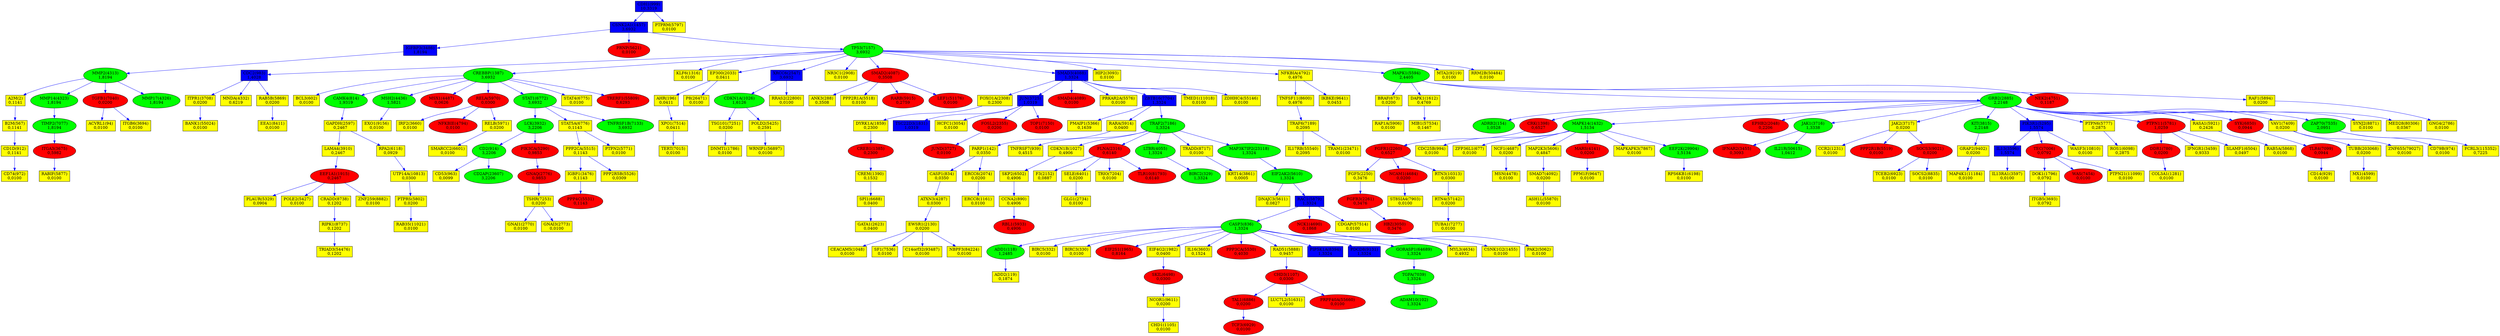digraph tmp_ans7 {
N_0 [shape = ellipse, style = filled, fillcolor = green, label = "ADD1(118)\n1,2485"];
N_1 [shape = box, style = filled, fillcolor = yellow, label = "ADD2(119)\n0,1874"];
N_2 [shape = box, style = filled, fillcolor = yellow, label = "PARP1(142)\n0,0350"];
N_3 [shape = ellipse, style = filled, fillcolor = green, label = "ADRB2(154)\n1,0528"];
N_4 [shape = box, style = filled, fillcolor = yellow, label = "AHR(196)\n0,0411"];
N_5 [shape = box, style = filled, fillcolor = yellow, label = "A2M(2)\n0,1141"];
N_6 [shape = box, style = filled, fillcolor = yellow, label = "ACVRL1(94)\n0,0100"];
N_7 [shape = box, style = filled, fillcolor = yellow, label = "BIRC5(332)\n0,0100"];
N_8 [shape = ellipse, style = filled, fillcolor = green, label = "ADAM10(102)\n1,3324"];
N_9 [shape = box, style = filled, fillcolor = yellow, label = "B2M(567)\n0,1141"];
N_10 [shape = box, style = filled, fillcolor = yellow, label = "BRAF(673)\n0,0200"];
N_11 [shape = ellipse, style = filled, fillcolor = red, label = "DDR1(780)\n0,0200"];
N_12 [shape = box, style = filled, fillcolor = yellow, label = "CASP1(834)\n0,0350"];
N_13 [shape = ellipse, style = filled, fillcolor = green, label = "CASP3(836)\n1,3324"];
N_14 [shape = box, style = filled, fillcolor = yellow, label = "BIRC3(330)\n0,0100"];
N_15 [shape = ellipse, style = filled, fillcolor = green, label = "BIRC2(329)\n1,3324"];
N_16 [shape = ellipse, style = filled, fillcolor = green, label = "CD2(914)\n3,2206"];
N_17 [shape = box, style = filled, fillcolor = yellow, label = "TNFRSF7(939)\n0,4515"];
N_18 [shape = box, style = filled, fillcolor = yellow, label = "CD74(972)\n0,0100"];
N_19 [shape = box, style = filled, fillcolor = yellow, label = "CD1D(912)\n0,1141"];
N_20 [shape = box, style = filled, fillcolor = yellow, label = "CCNA2(890)\n0,4906"];
N_21 [shape = box, style = filled, fillcolor = blue, label = "CDC2(983)\n1,4028"];
N_22 [shape = box, style = filled, fillcolor = blue, label = "CDH1(999)\n10,3319"];
N_23 [shape = ellipse, style = filled, fillcolor = green, label = "CDKN1A(1026)\n1,6126"];
N_24 [shape = ellipse, style = filled, fillcolor = red, label = "CHD3(1107)\n0,0300"];
N_25 [shape = box, style = filled, fillcolor = yellow, label = "CDC25B(994)\n0,0100"];
N_26 [shape = box, style = filled, fillcolor = yellow, label = "CDKN1B(1027)\n0,4906"];
N_27 [shape = box, style = filled, fillcolor = yellow, label = "CCR2(1231)\n0,0100"];
N_28 [shape = box, style = filled, fillcolor = yellow, label = "BCL3(602)\n0,0100"];
N_29 [shape = ellipse, style = filled, fillcolor = red, label = "CREB1(1385)\n0,2300"];
N_30 [shape = ellipse, style = filled, fillcolor = green, label = "CREBBP(1387)\n3,6932"];
N_31 [shape = ellipse, style = filled, fillcolor = green, label = "CAMK4(814)\n1,9319"];
N_32 [shape = box, style = filled, fillcolor = yellow, label = "CREM(1390)\n0,1532"];
N_33 [shape = ellipse, style = filled, fillcolor = red, label = "CRK(1398)\n0,6527"];
N_34 [shape = box, style = filled, fillcolor = yellow, label = "ZFP36L1(677)\n0,0100"];
N_35 [shape = box, style = filled, fillcolor = blue, label = "CSNK2A1(1457)\n3,6932"];
N_36 [shape = ellipse, style = filled, fillcolor = green, label = "MAPK14(1432)\n1,5134"];
N_37 [shape = box, style = filled, fillcolor = yellow, label = "CD14(929)\n0,0100"];
N_38 [shape = box, style = filled, fillcolor = yellow, label = "DAPK1(1612)\n0,4769"];
N_39 [shape = box, style = filled, fillcolor = yellow, label = "ERCC8(1161)\n0,0100"];
N_40 [shape = box, style = filled, fillcolor = yellow, label = "DNMT1(1786)\n0,0100"];
N_41 [shape = box, style = filled, fillcolor = blue, label = "TSC22D3(1831)\n1,0319"];
N_42 [shape = ellipse, style = filled, fillcolor = red, label = "EEF1A1(1915)\n0,2467"];
N_43 [shape = box, style = filled, fillcolor = yellow, label = "KLF6(1316)\n0,0100"];
N_44 [shape = ellipse, style = filled, fillcolor = red, label = "EIF2S1(1965)\n0,8164"];
N_45 [shape = box, style = filled, fillcolor = yellow, label = "EIF4G2(1982)\n0,0400"];
N_46 [shape = box, style = filled, fillcolor = yellow, label = "EP300(2033)\n0,0411"];
N_47 [shape = ellipse, style = filled, fillcolor = red, label = "EPHB2(2048)\n0,2206"];
N_48 [shape = box, style = filled, fillcolor = yellow, label = "CEACAM5(1048)\n0,0100"];
N_49 [shape = box, style = filled, fillcolor = yellow, label = "EWSR1(2130)\n0,0200"];
N_50 [shape = box, style = filled, fillcolor = yellow, label = "F3(2152)\n0,0887"];
N_51 [shape = box, style = filled, fillcolor = yellow, label = "DOK1(1796)\n0,0792"];
N_52 [shape = box, style = filled, fillcolor = yellow, label = "COL3A1(1281)\n0,0100"];
N_53 [shape = ellipse, style = filled, fillcolor = red, label = "FGFR1(2260)\n0,6527"];
N_54 [shape = box, style = filled, fillcolor = yellow, label = "FGF5(2250)\n0,3476"];
N_55 [shape = ellipse, style = filled, fillcolor = red, label = "FGFR3(2261)\n0,3476"];
N_56 [shape = box, style = filled, fillcolor = yellow, label = "DYRK1A(1859)\n0,2300"];
N_57 [shape = ellipse, style = filled, fillcolor = red, label = "FLNA(2316)\n0,6140"];
N_58 [shape = box, style = filled, fillcolor = yellow, label = "CD79B(974)\n0,0100"];
N_59 [shape = box, style = filled, fillcolor = yellow, label = "FOXO1A(2308)\n0,2300"];
N_60 [shape = box, style = filled, fillcolor = yellow, label = "GAPDH(2597)\n0,2467"];
N_61 [shape = box, style = filled, fillcolor = blue, label = "XRCC6(2547)\n3,6932"];
N_62 [shape = box, style = filled, fillcolor = yellow, label = "CD53(963)\n0,0099"];
N_63 [shape = box, style = filled, fillcolor = yellow, label = "GNAI1(2770)\n0,0100"];
N_64 [shape = box, style = filled, fillcolor = yellow, label = "GNAI3(2773)\n0,0100"];
N_65 [shape = ellipse, style = filled, fillcolor = red, label = "GNAQ(2776)\n0,9853"];
N_66 [shape = ellipse, style = filled, fillcolor = green, label = "GRB2(2885)\n2,2148"];
N_67 [shape = box, style = filled, fillcolor = yellow, label = "NR3C1(2908)\n0,0100"];
N_68 [shape = box, style = filled, fillcolor = yellow, label = "ERCC6(2074)\n0,0200"];
N_69 [shape = ellipse, style = filled, fillcolor = red, label = "HBZ(3050)\n0,3476"];
N_70 [shape = box, style = filled, fillcolor = yellow, label = "HCFC1(3054)\n0,0100"];
N_71 [shape = box, style = filled, fillcolor = yellow, label = "CHD1(1105)\n0,0100"];
N_72 [shape = ellipse, style = filled, fillcolor = red, label = "IFNAR2(3455)\n0,3093"];
N_73 [shape = box, style = filled, fillcolor = yellow, label = "IFNGR1(3459)\n0,9333"];
N_74 [shape = box, style = filled, fillcolor = blue, label = "IL13(3596)\n1,5574"];
N_75 [shape = box, style = filled, fillcolor = yellow, label = "IL16(3603)\n0,1524"];
N_76 [shape = ellipse, style = filled, fillcolor = red, label = "ITGA3(3675)\n0,5982"];
N_77 [shape = box, style = filled, fillcolor = yellow, label = "ITGB5(3693)\n0,0792"];
N_78 [shape = box, style = filled, fillcolor = yellow, label = "ITPR1(3708)\n0,0200"];
N_79 [shape = ellipse, style = filled, fillcolor = green, label = "JAK1(3716)\n1,3338"];
N_80 [shape = box, style = filled, fillcolor = yellow, label = "JAK2(3717)\n0,0200"];
N_81 [shape = box, style = filled, fillcolor = blue, label = "JUN(3725)\n1,0319"];
N_82 [shape = ellipse, style = filled, fillcolor = red, label = "FOSL2(2355)\n0,0200"];
N_83 [shape = box, style = filled, fillcolor = yellow, label = "ANK3(288)\n0,3508"];
N_84 [shape = ellipse, style = filled, fillcolor = green, label = "KIT(3815)\n2,2148"];
N_85 [shape = box, style = filled, fillcolor = blue, label = "IGFBP3(3486)\n1,8194"];
N_86 [shape = ellipse, style = filled, fillcolor = green, label = "LCK(3932)\n3,2206"];
N_87 [shape = box, style = filled, fillcolor = yellow, label = "GATA1(2623)\n0,0400"];
N_88 [shape = ellipse, style = filled, fillcolor = green, label = "LTBR(4055)\n1,3324"];
N_89 [shape = ellipse, style = filled, fillcolor = red, label = "SMAD2(4087)\n0,3508"];
N_90 [shape = ellipse, style = filled, fillcolor = red, label = "JUND(3727)\n0,0100"];
N_91 [shape = box, style = filled, fillcolor = blue, label = "SMAD3(4088)\n1,3324"];
N_92 [shape = ellipse, style = filled, fillcolor = red, label = "SMAD4(4089)\n0,0100"];
N_93 [shape = box, style = filled, fillcolor = yellow, label = "SMAD7(4092)\n0,0200"];
N_94 [shape = box, style = filled, fillcolor = yellow, label = "IGBP1(3476)\n0,1143"];
N_95 [shape = ellipse, style = filled, fillcolor = green, label = "MMP2(4313)\n1,8194"];
N_96 [shape = ellipse, style = filled, fillcolor = green, label = "MSH2(4436)\n1,5821"];
N_97 [shape = box, style = filled, fillcolor = yellow, label = "MSN(4478)\n0,0100"];
N_98 [shape = ellipse, style = filled, fillcolor = red, label = "MSX1(4487)\n0,0626"];
N_99 [shape = box, style = filled, fillcolor = yellow, label = "MX1(4599)\n0,0100"];
N_100 [shape = ellipse, style = filled, fillcolor = red, label = "NCAM1(4684)\n0,0200"];
N_101 [shape = box, style = filled, fillcolor = yellow, label = "NCF1(4687)\n0,0200"];
N_102 [shape = box, style = filled, fillcolor = yellow, label = "CSNK1G2(1455)\n0,0100"];
N_103 [shape = box, style = filled, fillcolor = yellow, label = "HIP2(3093)\n0,0100"];
N_104 [shape = ellipse, style = filled, fillcolor = red, label = "NCK1(4690)\n0,1868"];
N_105 [shape = ellipse, style = filled, fillcolor = red, label = "NEK2(4751)\n0,1187"];
N_106 [shape = box, style = filled, fillcolor = yellow, label = "IRF2(3660)\n0,0100"];
N_107 [shape = box, style = filled, fillcolor = yellow, label = "GLG1(2734)\n0,0100"];
N_108 [shape = box, style = filled, fillcolor = yellow, label = "NFKBIA(4792)\n0,4976"];
N_109 [shape = box, style = filled, fillcolor = yellow, label = "PAK2(5062)\n0,0100"];
N_110 [shape = box, style = filled, fillcolor = blue, label = "PIK3R1(5295)\n1,5574"];
N_111 [shape = ellipse, style = filled, fillcolor = red, label = "PIK3CA(5290)\n0,9853"];
N_112 [shape = box, style = filled, fillcolor = yellow, label = "KRT14(3861)\n0,0005"];
N_113 [shape = box, style = filled, fillcolor = yellow, label = "PMAIP1(5366)\n0,1639"];
N_114 [shape = box, style = filled, fillcolor = yellow, label = "PPP2CA(5515)\n0,1143"];
N_115 [shape = ellipse, style = filled, fillcolor = red, label = "PPP2R1B(5519)\n0,0100"];
N_116 [shape = box, style = filled, fillcolor = yellow, label = "PPP2R1A(5518)\n0,0100"];
N_117 [shape = ellipse, style = filled, fillcolor = red, label = "PPP3CA(5530)\n0,4030"];
N_118 [shape = ellipse, style = filled, fillcolor = red, label = "NFKBIE(4794)\n0,0100"];
N_119 [shape = box, style = filled, fillcolor = yellow, label = "PRKAR2A(5576)\n0,0100"];
N_120 [shape = ellipse, style = filled, fillcolor = green, label = "MAPK1(5594)\n2,4405"];
N_121 [shape = ellipse, style = filled, fillcolor = green, label = "EIF2AK2(5610)\n1,3324"];
N_122 [shape = box, style = filled, fillcolor = yellow, label = "DNAJC3(5611)\n0,0827"];
N_123 [shape = ellipse, style = filled, fillcolor = red, label = "PRNP(5621)\n0,0100"];
N_124 [shape = box, style = filled, fillcolor = yellow, label = "ATXN3(4287)\n0,0300"];
N_125 [shape = box, style = filled, fillcolor = yellow, label = "LAMA4(3910)\n0,2467"];
N_126 [shape = box, style = filled, fillcolor = yellow, label = "PTPN6(5777)\n0,2875"];
N_127 [shape = box, style = filled, fillcolor = yellow, label = "PTPRM(5797)\n0,0100"];
N_128 [shape = ellipse, style = filled, fillcolor = red, label = "PTPN11(5781)\n1,0259"];
N_129 [shape = box, style = filled, fillcolor = yellow, label = "RAB5A(5868)\n0,0100"];
N_130 [shape = box, style = filled, fillcolor = blue, label = "RAC1(5879)\n1,3324"];
N_131 [shape = box, style = filled, fillcolor = yellow, label = "RAD51(5888)\n0,9457"];
N_132 [shape = box, style = filled, fillcolor = yellow, label = "RAF1(5894)\n0,0200"];
N_133 [shape = box, style = filled, fillcolor = yellow, label = "GNG4(2786)\n0,0100"];
N_134 [shape = box, style = filled, fillcolor = yellow, label = "RAP1A(5906)\n0,0100"];
N_135 [shape = box, style = filled, fillcolor = yellow, label = "RASA1(5921)\n0,2426"];
N_136 [shape = box, style = filled, fillcolor = yellow, label = "MNDA(4332)\n0,6219"];
N_137 [shape = box, style = filled, fillcolor = yellow, label = "RARA(5914)\n0,0400"];
N_138 [shape = ellipse, style = filled, fillcolor = red, label = "RBL1(5933)\n0,4906"];
N_139 [shape = ellipse, style = filled, fillcolor = red, label = "PPP4C(5531)\n0,1143"];
N_140 [shape = ellipse, style = filled, fillcolor = red, label = "RELA(5970)\n0,0300"];
N_141 [shape = box, style = filled, fillcolor = yellow, label = "RELB(5971)\n0,0200"];
N_142 [shape = box, style = filled, fillcolor = yellow, label = "RPA2(6118)\n0,0929"];
N_143 [shape = ellipse, style = filled, fillcolor = red, label = "RARB(5915)\n0,2759"];
N_144 [shape = box, style = filled, fillcolor = yellow, label = "MAP2K3(5606)\n0,4847"];
N_145 [shape = ellipse, style = filled, fillcolor = green, label = "MMP14(4323)\n1,8194"];
N_146 [shape = box, style = filled, fillcolor = yellow, label = "SELE(6401)\n0,0200"];
N_147 [shape = box, style = filled, fillcolor = yellow, label = "PTPN2(5771)\n0,0100"];
N_148 [shape = ellipse, style = filled, fillcolor = red, label = "SKIL(6498)\n0,0300"];
N_149 [shape = box, style = filled, fillcolor = yellow, label = "SLAMF1(6504)\n0,0497"];
N_150 [shape = box, style = filled, fillcolor = yellow, label = "SPI1(6688)\n0,0400"];
N_151 [shape = ellipse, style = filled, fillcolor = green, label = "STAT1(6772)\n3,6932"];
N_152 [shape = box, style = filled, fillcolor = yellow, label = "STAT5A(6776)\n0,1143"];
N_153 [shape = box, style = filled, fillcolor = yellow, label = "RPS6KB1(6198)\n0,0100"];
N_154 [shape = box, style = filled, fillcolor = yellow, label = "PLAUR(5329)\n0,0904"];
N_155 [shape = ellipse, style = filled, fillcolor = red, label = "SYK(6850)\n0,0944"];
N_156 [shape = box, style = filled, fillcolor = yellow, label = "TCEB2(6923)\n0,0100"];
N_157 [shape = ellipse, style = filled, fillcolor = red, label = "TCF3(6929)\n0,0100"];
N_158 [shape = ellipse, style = filled, fillcolor = red, label = "TAL1(6886)\n0,0200"];
N_159 [shape = box, style = filled, fillcolor = yellow, label = "SKP2(6502)\n0,4906"];
N_160 [shape = ellipse, style = filled, fillcolor = red, label = "TEC(7006)\n0,0792"];
N_161 [shape = box, style = filled, fillcolor = yellow, label = "TERT(7015)\n0,0100"];
N_162 [shape = box, style = filled, fillcolor = yellow, label = "RAB5B(5869)\n0,0200"];
N_163 [shape = ellipse, style = filled, fillcolor = green, label = "TGFA(7039)\n1,3324"];
N_164 [shape = box, style = filled, fillcolor = yellow, label = "ITGB6(3694)\n0,0100"];
N_165 [shape = ellipse, style = filled, fillcolor = red, label = "TGFB1(7040)\n0,0200"];
N_166 [shape = box, style = filled, fillcolor = yellow, label = "POLE2(5427)\n0,0100"];
N_167 [shape = ellipse, style = filled, fillcolor = red, label = "TLR4(7099)\n0,0944"];
N_168 [shape = ellipse, style = filled, fillcolor = red, label = "TOP1(7150)\n0,0100"];
N_169 [shape = ellipse, style = filled, fillcolor = green, label = "TP53(7157)\n3,6932"];
N_170 [shape = ellipse, style = filled, fillcolor = green, label = "TNFRSF1B(7133)\n3,6932"];
N_171 [shape = ellipse, style = filled, fillcolor = green, label = "TRAF2(7186)\n1,3324"];
N_172 [shape = box, style = filled, fillcolor = yellow, label = "TRAF6(7189)\n0,2095"];
N_173 [shape = box, style = filled, fillcolor = yellow, label = "TSHR(7253)\n0,0200"];
N_174 [shape = box, style = filled, fillcolor = yellow, label = "TSG101(7251)\n0,0200"];
N_175 [shape = box, style = filled, fillcolor = yellow, label = "TUBA1(7277)\n0,0100"];
N_176 [shape = ellipse, style = filled, fillcolor = red, label = "WAS(7454)\n0,0100"];
N_177 [shape = box, style = filled, fillcolor = yellow, label = "POLD2(5425)\n0,2591"];
N_178 [shape = box, style = filled, fillcolor = yellow, label = "XPO1(7514)\n0,0411"];
N_179 [shape = box, style = filled, fillcolor = yellow, label = "VAV1(7409)\n0,0200"];
N_180 [shape = ellipse, style = filled, fillcolor = green, label = "ZAP70(7535)\n2,0951"];
N_181 [shape = box, style = filled, fillcolor = blue, label = "ZBTB16(7704)\n1,3324"];
N_182 [shape = box, style = filled, fillcolor = yellow, label = "ST8SIA4(7903)\n0,0100"];
N_183 [shape = ellipse, style = filled, fillcolor = red, label = "MARS(4141)\n0,0200"];
N_184 [shape = box, style = filled, fillcolor = yellow, label = "SF1(7536)\n0,0100"];
N_185 [shape = box, style = filled, fillcolor = yellow, label = "EEA1(8411)\n0,0100"];
N_186 [shape = box, style = filled, fillcolor = yellow, label = "PTPRS(5802)\n0,0200"];
N_187 [shape = box, style = filled, fillcolor = yellow, label = "TNFSF11(8600)\n0,4976"];
N_188 [shape = box, style = filled, fillcolor = blue, label = "PIP5K1A(8394)\n1,3324"];
N_189 [shape = box, style = filled, fillcolor = yellow, label = "TRADD(8717)\n0,0100"];
N_190 [shape = box, style = filled, fillcolor = yellow, label = "RIPK1(8737)\n0,1202"];
N_191 [shape = box, style = filled, fillcolor = yellow, label = "SYNJ2(8871)\n0,0100"];
N_192 [shape = box, style = filled, fillcolor = yellow, label = "SOCS2(8835)\n0,0100"];
N_193 [shape = box, style = filled, fillcolor = yellow, label = "SMARCC2(6601)\n0,0100"];
N_194 [shape = box, style = filled, fillcolor = yellow, label = "STAT4(6775)\n0,0100"];
N_195 [shape = box, style = filled, fillcolor = yellow, label = "NCOR1(9611)\n0,0200"];
N_196 [shape = box, style = filled, fillcolor = yellow, label = "PPM1F(9647)\n0,0100"];
N_197 [shape = box, style = filled, fillcolor = yellow, label = "GRAP2(9402)\n0,0200"];
N_198 [shape = box, style = filled, fillcolor = blue, label = "PDCD8(9131)\n1,3324"];
N_199 [shape = box, style = filled, fillcolor = yellow, label = "IKBKE(9641)\n0,0453"];
N_200 [shape = box, style = filled, fillcolor = yellow, label = "RTN3(10313)\n0,0300"];
N_201 [shape = box, style = filled, fillcolor = yellow, label = "ROS1(6098)\n0,2875"];
N_202 [shape = box, style = filled, fillcolor = yellow, label = "RABIF(5877)\n0,0100"];
N_203 [shape = box, style = filled, fillcolor = yellow, label = "UTP14A(10813)\n0,0300"];
N_204 [shape = box, style = filled, fillcolor = yellow, label = "CRADD(8738)\n0,1202"];
N_205 [shape = box, style = filled, fillcolor = yellow, label = "MAP4K1(11184)\n0,0100"];
N_206 [shape = box, style = filled, fillcolor = yellow, label = "MTA2(9219)\n0,0100"];
N_207 [shape = ellipse, style = filled, fillcolor = green, label = "CD2AP(23607)\n3,2206"];
N_208 [shape = box, style = filled, fillcolor = yellow, label = "MAPKAPK3(7867)\n0,0100"];
N_209 [shape = ellipse, style = filled, fillcolor = red, label = "LEF1(51176)\n0,0100"];
N_210 [shape = box, style = filled, fillcolor = yellow, label = "LUC7L2(51631)\n0,0100"];
N_211 [shape = box, style = filled, fillcolor = yellow, label = "TRIAD3(54476)\n0,1202"];
N_212 [shape = box, style = filled, fillcolor = yellow, label = "RRAS2(22800)\n0,0100"];
N_213 [shape = ellipse, style = filled, fillcolor = red, label = "PRPF40A(55660)\n0,0100"];
N_214 [shape = box, style = filled, fillcolor = yellow, label = "ZNF259(8882)\n0,0100"];
N_215 [shape = box, style = filled, fillcolor = yellow, label = "WRNIP1(56897)\n0,0100"];
N_216 [shape = ellipse, style = filled, fillcolor = green, label = "IL21R(50615)\n1,0412"];
N_217 [shape = ellipse, style = filled, fillcolor = green, label = "GORASP1(64689)\n1,3324"];
N_218 [shape = box, style = filled, fillcolor = yellow, label = "IL17RB(55540)\n0,2095"];
N_219 [shape = box, style = filled, fillcolor = yellow, label = "RTN4(57142)\n0,0200"];
N_220 [shape = box, style = filled, fillcolor = yellow, label = "RAB35(11021)\n0,0100"];
N_221 [shape = box, style = filled, fillcolor = yellow, label = "MED28(80306)\n0,0367"];
N_222 [shape = box, style = filled, fillcolor = yellow, label = "C14orf32(93487)\n0,0100"];
N_223 [shape = box, style = filled, fillcolor = yellow, label = "TRAM1(23471)\n0,0100"];
N_224 [shape = box, style = filled, fillcolor = yellow, label = "NBPF3(84224)\n0,0100"];
N_225 [shape = box, style = filled, fillcolor = yellow, label = "WASF3(10810)\n0,0100"];
N_226 [shape = box, style = filled, fillcolor = yellow, label = "TUBB(203068)\n0,0200"];
N_227 [shape = ellipse, style = filled, fillcolor = green, label = "MAP3K7IP2(23118)\n1,3324"];
N_228 [shape = box, style = filled, fillcolor = yellow, label = "TRIO(7204)\n0,0100"];
N_229 [shape = box, style = filled, fillcolor = yellow, label = "PTPN21(11099)\n0,0100"];
N_230 [shape = box, style = filled, fillcolor = yellow, label = "MYL3(4634)\n0,4932"];
N_231 [shape = ellipse, style = filled, fillcolor = red, label = "TLR10(81793)\n0,6140"];
N_232 [shape = box, style = filled, fillcolor = yellow, label = "ZNF655(79027)\n0,0100"];
N_233 [shape = ellipse, style = filled, fillcolor = red, label = "TRERF1(55809)\n0,6293"];
N_234 [shape = ellipse, style = filled, fillcolor = red, label = "SOCS3(9021)\n0,0200"];
N_235 [shape = ellipse, style = filled, fillcolor = green, label = "EEF2K(29904)\n1,5134"];
N_236 [shape = box, style = filled, fillcolor = yellow, label = "CDGAP(57514)\n0,0100"];
N_237 [shape = box, style = filled, fillcolor = yellow, label = "MIB1(57534)\n0,1467"];
N_238 [shape = box, style = filled, fillcolor = yellow, label = "IL13RA1(3597)\n0,0100"];
N_239 [shape = box, style = filled, fillcolor = yellow, label = "P8(26471)\n0,0100"];
N_240 [shape = ellipse, style = filled, fillcolor = green, label = "TIMP2(7077)\n1,8194"];
N_241 [shape = box, style = filled, fillcolor = yellow, label = "BANK1(55024)\n0,0100"];
N_242 [shape = ellipse, style = filled, fillcolor = green, label = "MMP17(4326)\n1,8194"];
N_243 [shape = box, style = filled, fillcolor = yellow, label = "TMED1(11018)\n0,0100"];
N_244 [shape = box, style = filled, fillcolor = yellow, label = "ZDHHC4(55146)\n0,0100"];
N_245 [shape = box, style = filled, fillcolor = yellow, label = "ASH1L(55870)\n0,0100"];
N_246 [shape = box, style = filled, fillcolor = yellow, label = "EXO1(9156)\n0,0100"];
N_247 [shape = box, style = filled, fillcolor = yellow, label = "PPP2R5B(5526)\n0,0309"];
N_248 [shape = box, style = filled, fillcolor = yellow, label = "RRM2B(50484)\n0,0100"];
N_249 [shape = box, style = filled, fillcolor = yellow, label = "FCRL3(115352)\n0,7225"];
N_0 -> N_1 [ color = blue ];
N_5 -> N_9 [ color = blue ];
N_2 -> N_12 [ color = blue ];
N_13 -> N_0 [ color = blue ];
N_13 -> N_7 [ color = blue ];
N_13 -> N_14 [ color = blue ];
N_9 -> N_19 [ color = blue ];
N_19 -> N_18 [ color = blue ];
N_30 -> N_28 [ color = blue ];
N_30 -> N_31 [ color = blue ];
N_29 -> N_32 [ color = blue ];
N_22 -> N_35 [ color = blue ];
N_36 -> N_25 [ color = blue ];
N_36 -> N_34 [ color = blue ];
N_13 -> N_44 [ color = blue ];
N_13 -> N_45 [ color = blue ];
N_46 -> N_4 [ color = blue ];
N_49 -> N_48 [ color = blue ];
N_11 -> N_52 [ color = blue ];
N_33 -> N_53 [ color = blue ];
N_53 -> N_54 [ color = blue ];
N_54 -> N_55 [ color = blue ];
N_56 -> N_29 [ color = blue ];
N_57 -> N_50 [ color = blue ];
N_59 -> N_56 [ color = blue ];
N_31 -> N_60 [ color = blue ];
N_61 -> N_23 [ color = blue ];
N_16 -> N_62 [ color = blue ];
N_66 -> N_3 [ color = blue ];
N_66 -> N_33 [ color = blue ];
N_66 -> N_36 [ color = blue ];
N_66 -> N_47 [ color = blue ];
N_2 -> N_68 [ color = blue ];
N_68 -> N_39 [ color = blue ];
N_55 -> N_69 [ color = blue ];
N_13 -> N_75 [ color = blue ];
N_51 -> N_77 [ color = blue ];
N_21 -> N_78 [ color = blue ];
N_66 -> N_79 [ color = blue ];
N_79 -> N_72 [ color = blue ];
N_80 -> N_27 [ color = blue ];
N_66 -> N_80 [ color = blue ];
N_81 -> N_41 [ color = blue ];
N_81 -> N_70 [ color = blue ];
N_81 -> N_82 [ color = blue ];
N_66 -> N_84 [ color = blue ];
N_35 -> N_85 [ color = blue ];
N_86 -> N_16 [ color = blue ];
N_88 -> N_15 [ color = blue ];
N_89 -> N_83 [ color = blue ];
N_82 -> N_90 [ color = blue ];
N_91 -> N_59 [ color = blue ];
N_91 -> N_81 [ color = blue ];
N_91 -> N_92 [ color = blue ];
N_95 -> N_5 [ color = blue ];
N_85 -> N_95 [ color = blue ];
N_30 -> N_96 [ color = blue ];
N_30 -> N_98 [ color = blue ];
N_53 -> N_100 [ color = blue ];
N_36 -> N_101 [ color = blue ];
N_101 -> N_97 [ color = blue ];
N_104 -> N_102 [ color = blue ];
N_104 -> N_109 [ color = blue ];
N_66 -> N_110 [ color = blue ];
N_110 -> N_74 [ color = blue ];
N_111 -> N_65 [ color = blue ];
N_86 -> N_111 [ color = blue ];
N_114 -> N_94 [ color = blue ];
N_80 -> N_115 [ color = blue ];
N_89 -> N_116 [ color = blue ];
N_13 -> N_117 [ color = blue ];
N_91 -> N_119 [ color = blue ];
N_120 -> N_10 [ color = blue ];
N_120 -> N_38 [ color = blue ];
N_120 -> N_66 [ color = blue ];
N_120 -> N_105 [ color = blue ];
N_121 -> N_122 [ color = blue ];
N_35 -> N_123 [ color = blue ];
N_12 -> N_124 [ color = blue ];
N_124 -> N_49 [ color = blue ];
N_125 -> N_42 [ color = blue ];
N_60 -> N_125 [ color = blue ];
N_66 -> N_126 [ color = blue ];
N_22 -> N_127 [ color = blue ];
N_128 -> N_11 [ color = blue ];
N_66 -> N_128 [ color = blue ];
N_128 -> N_73 [ color = blue ];
N_130 -> N_13 [ color = blue ];
N_130 -> N_104 [ color = blue ];
N_121 -> N_130 [ color = blue ];
N_13 -> N_131 [ color = blue ];
N_131 -> N_24 [ color = blue ];
N_120 -> N_132 [ color = blue ];
N_132 -> N_133 [ color = blue ];
N_10 -> N_134 [ color = blue ];
N_66 -> N_135 [ color = blue ];
N_135 -> N_129 [ color = blue ];
N_21 -> N_136 [ color = blue ];
N_137 -> N_2 [ color = blue ];
N_20 -> N_138 [ color = blue ];
N_94 -> N_139 [ color = blue ];
N_30 -> N_140 [ color = blue ];
N_140 -> N_106 [ color = blue ];
N_140 -> N_118 [ color = blue ];
N_140 -> N_141 [ color = blue ];
N_60 -> N_142 [ color = blue ];
N_89 -> N_143 [ color = blue ];
N_36 -> N_144 [ color = blue ];
N_144 -> N_93 [ color = blue ];
N_95 -> N_145 [ color = blue ];
N_57 -> N_146 [ color = blue ];
N_146 -> N_107 [ color = blue ];
N_45 -> N_148 [ color = blue ];
N_128 -> N_149 [ color = blue ];
N_32 -> N_150 [ color = blue ];
N_150 -> N_87 [ color = blue ];
N_30 -> N_151 [ color = blue ];
N_151 -> N_86 [ color = blue ];
N_152 -> N_114 [ color = blue ];
N_152 -> N_147 [ color = blue ];
N_151 -> N_152 [ color = blue ];
N_42 -> N_154 [ color = blue ];
N_66 -> N_155 [ color = blue ];
N_24 -> N_158 [ color = blue ];
N_158 -> N_157 [ color = blue ];
N_159 -> N_20 [ color = blue ];
N_26 -> N_159 [ color = blue ];
N_160 -> N_51 [ color = blue ];
N_110 -> N_160 [ color = blue ];
N_21 -> N_162 [ color = blue ];
N_163 -> N_8 [ color = blue ];
N_165 -> N_6 [ color = blue ];
N_95 -> N_165 [ color = blue ];
N_165 -> N_164 [ color = blue ];
N_42 -> N_166 [ color = blue ];
N_167 -> N_37 [ color = blue ];
N_155 -> N_167 [ color = blue ];
N_81 -> N_168 [ color = blue ];
N_169 -> N_21 [ color = blue ];
N_169 -> N_30 [ color = blue ];
N_35 -> N_169 [ color = blue ];
N_169 -> N_43 [ color = blue ];
N_169 -> N_46 [ color = blue ];
N_169 -> N_61 [ color = blue ];
N_169 -> N_67 [ color = blue ];
N_169 -> N_89 [ color = blue ];
N_169 -> N_91 [ color = blue ];
N_169 -> N_103 [ color = blue ];
N_169 -> N_108 [ color = blue ];
N_169 -> N_120 [ color = blue ];
N_151 -> N_170 [ color = blue ];
N_171 -> N_17 [ color = blue ];
N_171 -> N_26 [ color = blue ];
N_171 -> N_57 [ color = blue ];
N_171 -> N_88 [ color = blue ];
N_173 -> N_63 [ color = blue ];
N_173 -> N_64 [ color = blue ];
N_65 -> N_173 [ color = blue ];
N_23 -> N_174 [ color = blue ];
N_174 -> N_40 [ color = blue ];
N_160 -> N_176 [ color = blue ];
N_23 -> N_177 [ color = blue ];
N_4 -> N_178 [ color = blue ];
N_178 -> N_161 [ color = blue ];
N_66 -> N_179 [ color = blue ];
N_180 -> N_58 [ color = blue ];
N_66 -> N_180 [ color = blue ];
N_91 -> N_181 [ color = blue ];
N_181 -> N_113 [ color = blue ];
N_181 -> N_137 [ color = blue ];
N_181 -> N_171 [ color = blue ];
N_100 -> N_182 [ color = blue ];
N_36 -> N_183 [ color = blue ];
N_49 -> N_184 [ color = blue ];
N_162 -> N_185 [ color = blue ];
N_108 -> N_187 [ color = blue ];
N_187 -> N_172 [ color = blue ];
N_13 -> N_188 [ color = blue ];
N_189 -> N_112 [ color = blue ];
N_171 -> N_189 [ color = blue ];
N_66 -> N_191 [ color = blue ];
N_141 -> N_193 [ color = blue ];
N_30 -> N_194 [ color = blue ];
N_195 -> N_71 [ color = blue ];
N_148 -> N_195 [ color = blue ];
N_183 -> N_196 [ color = blue ];
N_84 -> N_197 [ color = blue ];
N_13 -> N_198 [ color = blue ];
N_108 -> N_199 [ color = blue ];
N_53 -> N_200 [ color = blue ];
N_126 -> N_201 [ color = blue ];
N_76 -> N_202 [ color = blue ];
N_142 -> N_203 [ color = blue ];
N_203 -> N_186 [ color = blue ];
N_42 -> N_204 [ color = blue ];
N_204 -> N_190 [ color = blue ];
N_197 -> N_205 [ color = blue ];
N_169 -> N_206 [ color = blue ];
N_16 -> N_207 [ color = blue ];
N_36 -> N_208 [ color = blue ];
N_89 -> N_209 [ color = blue ];
N_24 -> N_210 [ color = blue ];
N_190 -> N_211 [ color = blue ];
N_61 -> N_212 [ color = blue ];
N_24 -> N_213 [ color = blue ];
N_42 -> N_214 [ color = blue ];
N_177 -> N_215 [ color = blue ];
N_79 -> N_216 [ color = blue ];
N_13 -> N_217 [ color = blue ];
N_217 -> N_163 [ color = blue ];
N_172 -> N_218 [ color = blue ];
N_219 -> N_175 [ color = blue ];
N_200 -> N_219 [ color = blue ];
N_186 -> N_220 [ color = blue ];
N_66 -> N_221 [ color = blue ];
N_49 -> N_222 [ color = blue ];
N_172 -> N_223 [ color = blue ];
N_49 -> N_224 [ color = blue ];
N_110 -> N_225 [ color = blue ];
N_226 -> N_99 [ color = blue ];
N_179 -> N_226 [ color = blue ];
N_227 -> N_121 [ color = blue ];
N_171 -> N_227 [ color = blue ];
N_57 -> N_228 [ color = blue ];
N_160 -> N_229 [ color = blue ];
N_13 -> N_230 [ color = blue ];
N_57 -> N_231 [ color = blue ];
N_179 -> N_232 [ color = blue ];
N_30 -> N_233 [ color = blue ];
N_80 -> N_234 [ color = blue ];
N_234 -> N_156 [ color = blue ];
N_234 -> N_192 [ color = blue ];
N_36 -> N_235 [ color = blue ];
N_235 -> N_153 [ color = blue ];
N_130 -> N_236 [ color = blue ];
N_38 -> N_237 [ color = blue ];
N_74 -> N_238 [ color = blue ];
N_46 -> N_239 [ color = blue ];
N_240 -> N_76 [ color = blue ];
N_145 -> N_240 [ color = blue ];
N_78 -> N_241 [ color = blue ];
N_95 -> N_242 [ color = blue ];
N_91 -> N_243 [ color = blue ];
N_91 -> N_244 [ color = blue ];
N_93 -> N_245 [ color = blue ];
N_96 -> N_246 [ color = blue ];
N_114 -> N_247 [ color = blue ];
N_169 -> N_248 [ color = blue ];
N_180 -> N_249 [ color = blue ];
}
